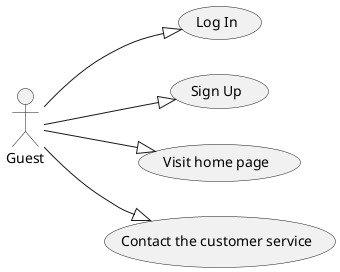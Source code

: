 @startuml

actor Guest

left to right direction

Guest --|> (Log In)
Guest --|> (Sign Up)
Guest --|> (Visit home page)
Guest --|> (Contact the customer service)

@enduml
